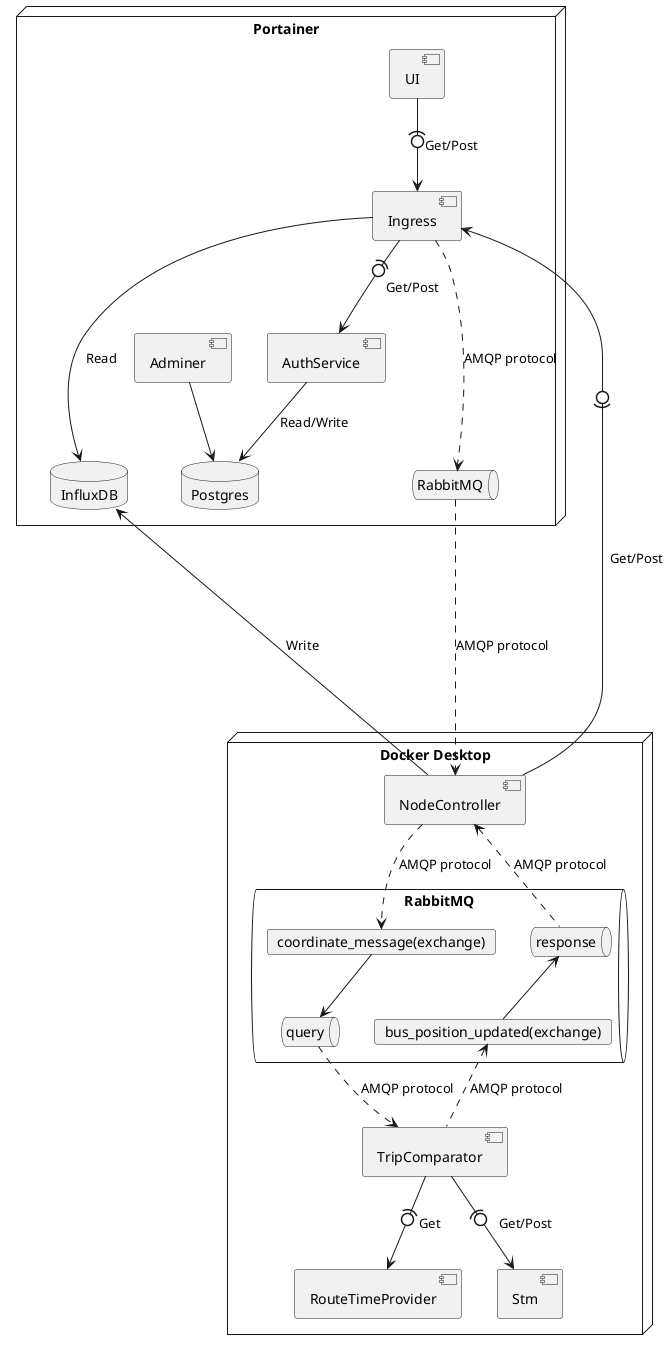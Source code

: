@startuml

node "Portainer" {
    component UI as ui
    component Ingress as ingress
    component AuthService as auth
    Database InfluxDB as influx
    Database Postgres as sql
    component Adminer as admin
    queue RabbitMQ as portainerMq
}

node "Docker Desktop"{
    component NodeController as nodeC
    component TripComparator as tc
    component RouteTimeProvider as rtp
    component Stm
    queue RabbitMQ as mq {
        card "coordinate_message(exchange)" as queryEx
        card "bus_position_updated(exchange)" as resEx
        queue query as qq
        queue response as rq
        queryEx --> qq
        rq <-- resEx
    }
}

ui -(0-> ingress : Get/Post
ingress -(0-> auth : Get/Post
admin --> sql
ingress --->  influx : Read
ingress ...> portainerMq : AMQP protocol
portainerMq ..> nodeC : AMQP protocol
ingress <---0)--- nodeC : Get/Post
influx <--- nodeC : Write
auth -->  sql : Read/Write
nodeC ..> queryEx : AMQP protocol
nodeC <.. rq : AMQP protocol
qq ..> tc : AMQP protocol
resEx <.. tc : AMQP protocol
tc -(0-> rtp : Get
tc -(0-> Stm : Get/Post

@enduml